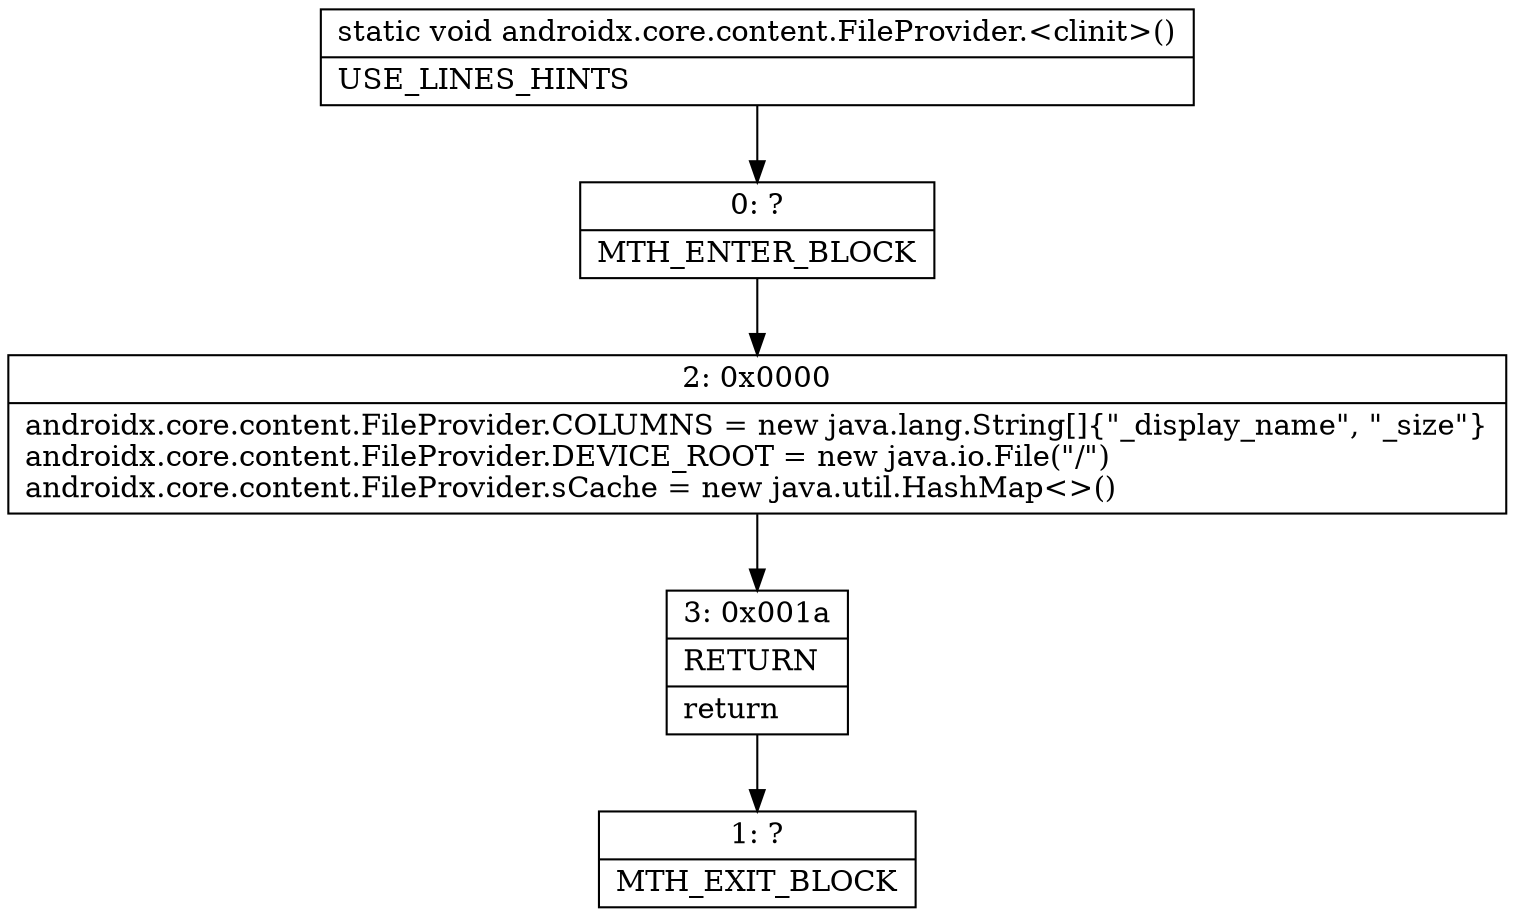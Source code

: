digraph "CFG forandroidx.core.content.FileProvider.\<clinit\>()V" {
Node_0 [shape=record,label="{0\:\ ?|MTH_ENTER_BLOCK\l}"];
Node_2 [shape=record,label="{2\:\ 0x0000|androidx.core.content.FileProvider.COLUMNS = new java.lang.String[]\{\"_display_name\", \"_size\"\}\landroidx.core.content.FileProvider.DEVICE_ROOT = new java.io.File(\"\/\")\landroidx.core.content.FileProvider.sCache = new java.util.HashMap\<\>()\l}"];
Node_3 [shape=record,label="{3\:\ 0x001a|RETURN\l|return\l}"];
Node_1 [shape=record,label="{1\:\ ?|MTH_EXIT_BLOCK\l}"];
MethodNode[shape=record,label="{static void androidx.core.content.FileProvider.\<clinit\>()  | USE_LINES_HINTS\l}"];
MethodNode -> Node_0;Node_0 -> Node_2;
Node_2 -> Node_3;
Node_3 -> Node_1;
}

